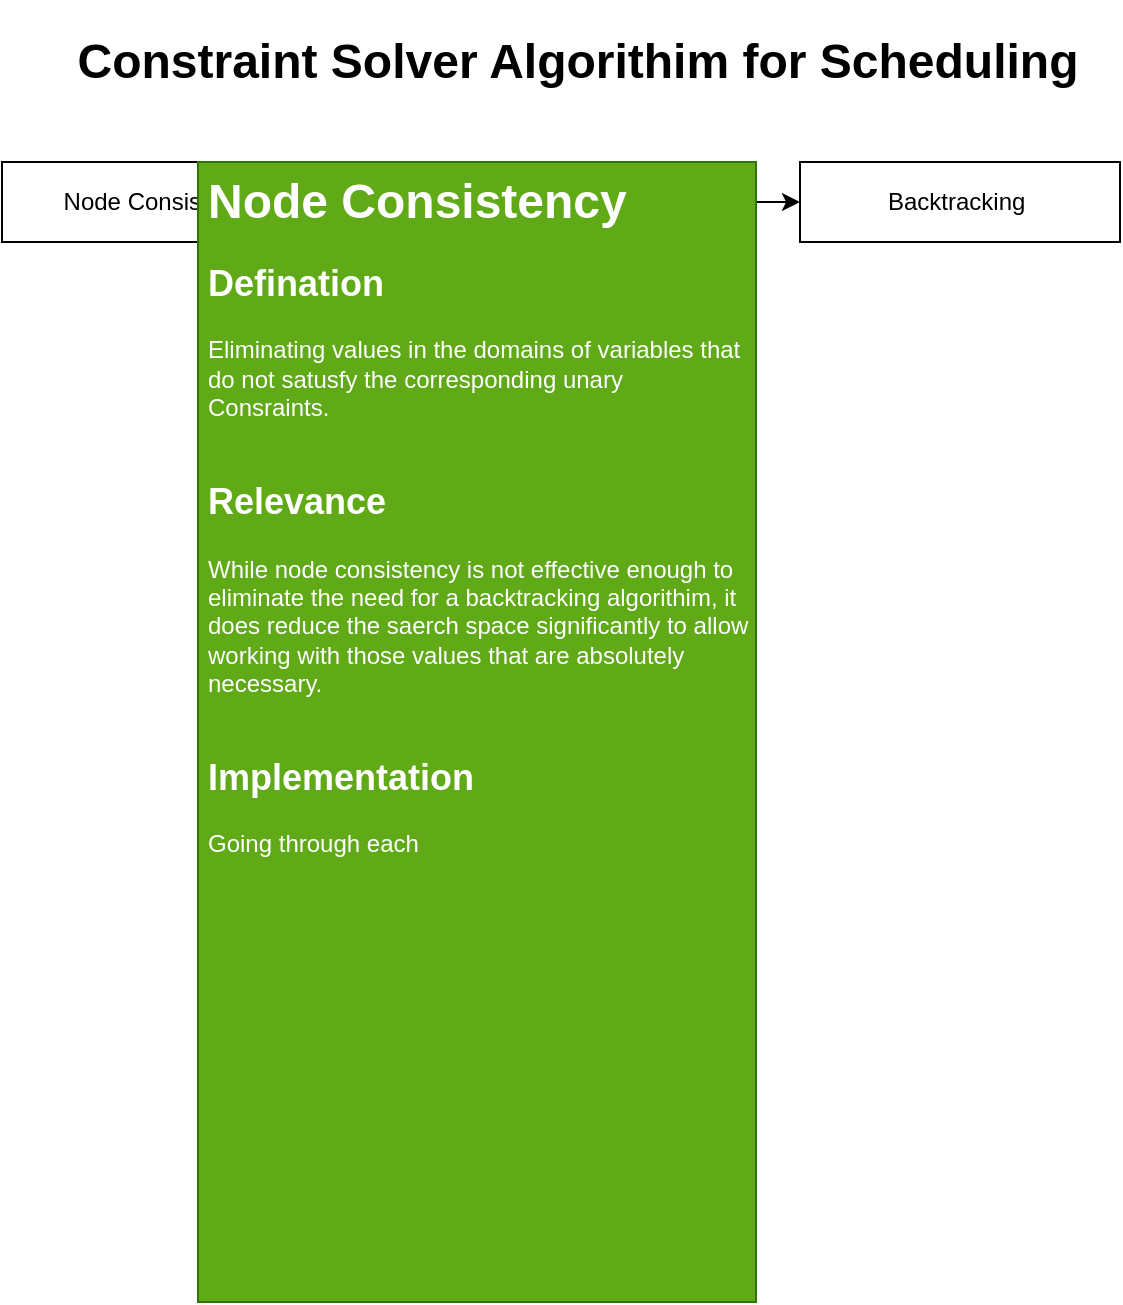 <mxfile>
    <diagram id="3OWMYcYgLVgra24or4N6" name="Page-1">
        <mxGraphModel dx="746" dy="466" grid="1" gridSize="10" guides="1" tooltips="1" connect="1" arrows="1" fold="1" page="1" pageScale="1" pageWidth="850" pageHeight="1100" math="0" shadow="0">
            <root>
                <mxCell id="0"/>
                <mxCell id="1" parent="0"/>
                <mxCell id="4" value="&lt;h1&gt;Constraint Solver Algorithim for Scheduling&lt;/h1&gt;" style="text;html=1;strokeColor=none;fillColor=none;align=center;verticalAlign=middle;whiteSpace=wrap;rounded=0;" parent="1" vertex="1">
                    <mxGeometry x="130" y="10" width="520" height="40" as="geometry"/>
                </mxCell>
                <mxCell id="9" style="edgeStyle=none;html=1;entryX=0;entryY=0.5;entryDx=0;entryDy=0;" parent="1" source="5" target="6" edge="1">
                    <mxGeometry relative="1" as="geometry"/>
                </mxCell>
                <mxCell id="5" value="Node Consistency" style="rounded=0;whiteSpace=wrap;html=1;" parent="1" vertex="1">
                    <mxGeometry x="102" y="80" width="159" height="40" as="geometry"/>
                </mxCell>
                <mxCell id="10" style="edgeStyle=none;html=1;" parent="1" source="6" target="7" edge="1">
                    <mxGeometry relative="1" as="geometry"/>
                </mxCell>
                <mxCell id="6" value="Arc Consistency" style="rounded=0;whiteSpace=wrap;html=1;" parent="1" vertex="1">
                    <mxGeometry x="301" y="80" width="160" height="40" as="geometry"/>
                </mxCell>
                <mxCell id="7" value="Backtracking&amp;nbsp;" style="rounded=0;whiteSpace=wrap;html=1;" parent="1" vertex="1">
                    <mxGeometry x="501" y="80" width="160" height="40" as="geometry"/>
                </mxCell>
                <mxCell id="11" value="&lt;h1&gt;Node Consistency&lt;/h1&gt;&lt;h2&gt;Defination&lt;/h2&gt;&lt;div&gt;Eliminating values in the domains of variables that do not satusfy the corresponding unary Consraints.&lt;/div&gt;&lt;div&gt;&lt;br&gt;&lt;/div&gt;&lt;h2&gt;Relevance&lt;/h2&gt;&lt;div&gt;While node consistency is not effective enough to eliminate the need for a backtracking algorithim, it does reduce the saerch space significantly to allow working with those values that are absolutely necessary.&lt;/div&gt;&lt;div&gt;&lt;br&gt;&lt;/div&gt;&lt;h2&gt;Implementation&lt;/h2&gt;&lt;div&gt;Going through each&amp;nbsp;&lt;/div&gt;&lt;div&gt;&lt;br&gt;&lt;/div&gt;" style="text;html=1;strokeColor=#2D7600;fillColor=#60a917;spacing=5;spacingTop=-20;whiteSpace=wrap;overflow=hidden;rounded=0;fontColor=#ffffff;" parent="1" vertex="1">
                    <mxGeometry x="200" y="80" width="279" height="570" as="geometry"/>
                </mxCell>
            </root>
        </mxGraphModel>
    </diagram>
</mxfile>